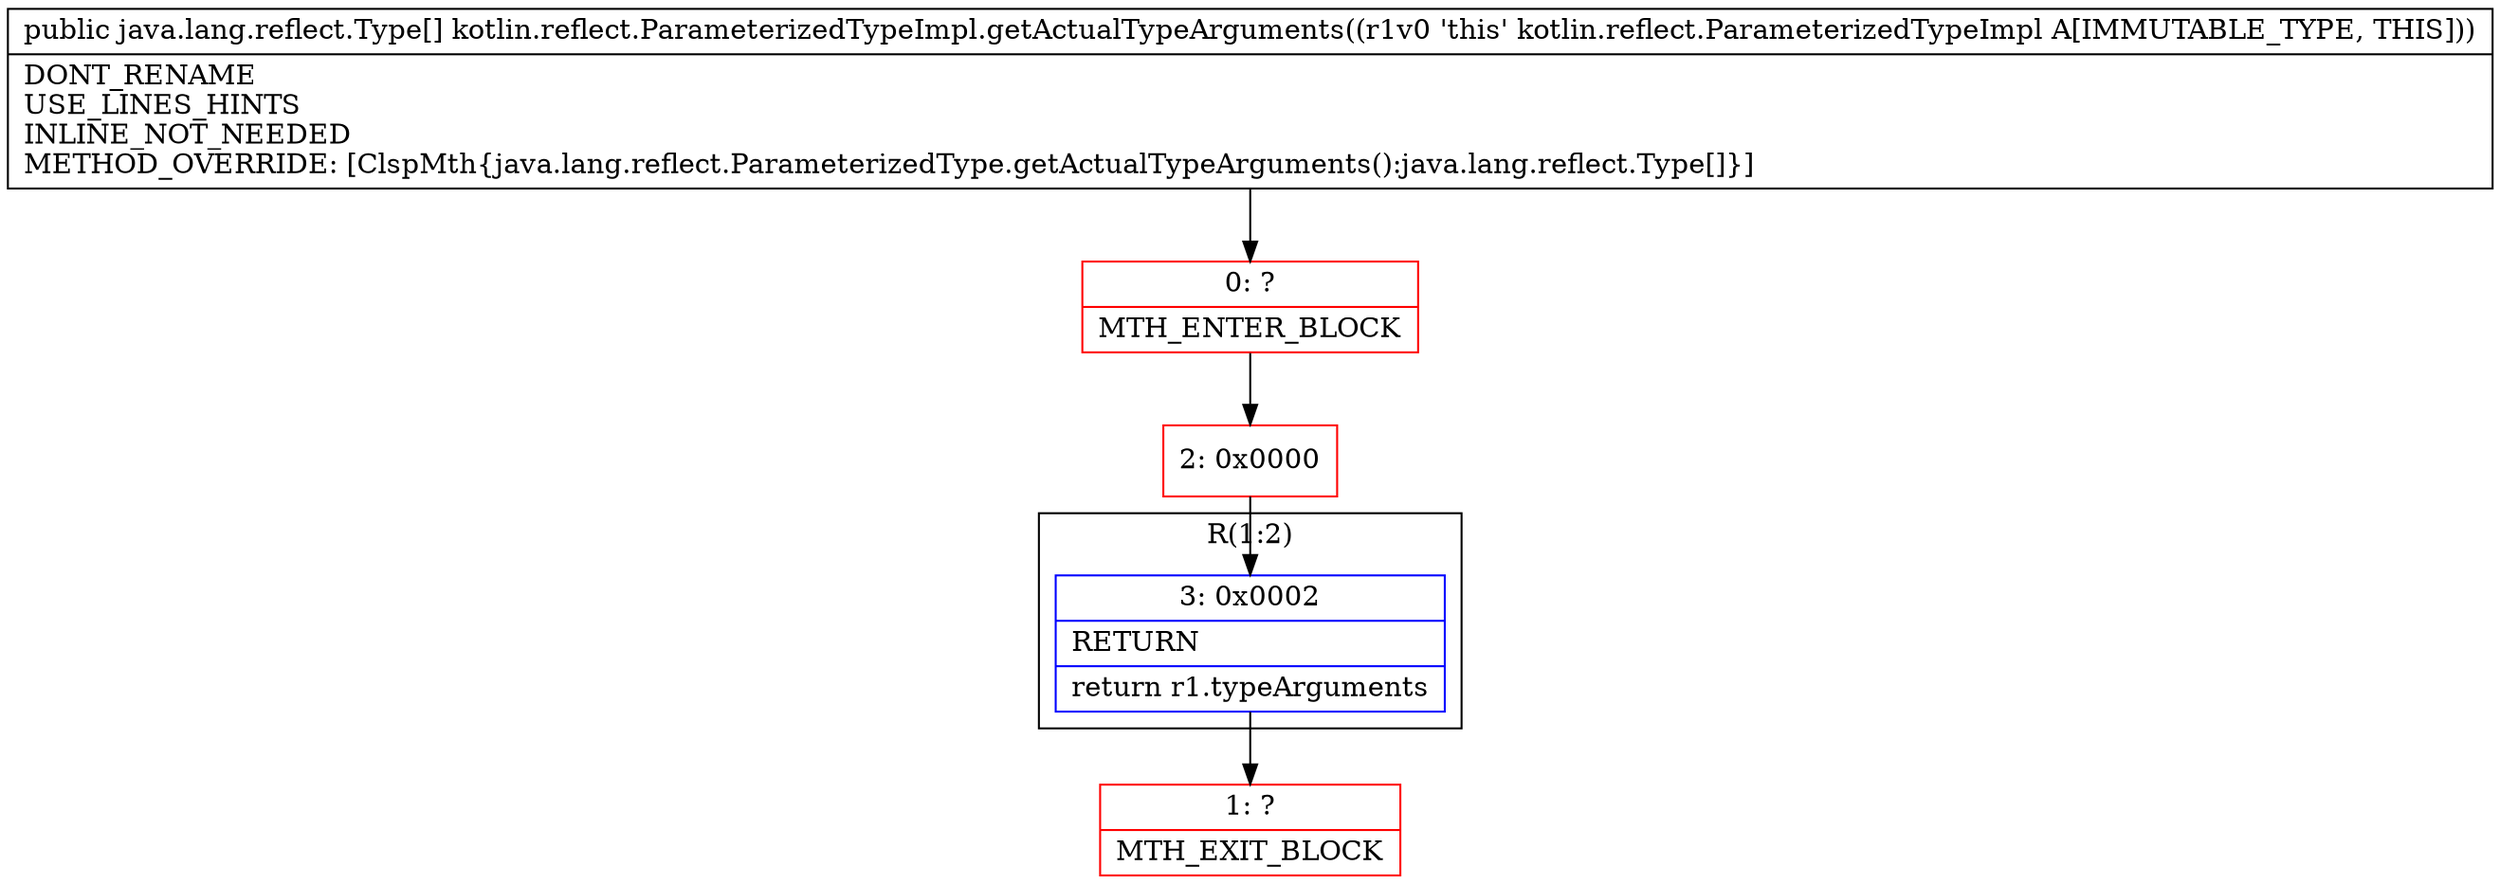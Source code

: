 digraph "CFG forkotlin.reflect.ParameterizedTypeImpl.getActualTypeArguments()[Ljava\/lang\/reflect\/Type;" {
subgraph cluster_Region_2129008464 {
label = "R(1:2)";
node [shape=record,color=blue];
Node_3 [shape=record,label="{3\:\ 0x0002|RETURN\l|return r1.typeArguments\l}"];
}
Node_0 [shape=record,color=red,label="{0\:\ ?|MTH_ENTER_BLOCK\l}"];
Node_2 [shape=record,color=red,label="{2\:\ 0x0000}"];
Node_1 [shape=record,color=red,label="{1\:\ ?|MTH_EXIT_BLOCK\l}"];
MethodNode[shape=record,label="{public java.lang.reflect.Type[] kotlin.reflect.ParameterizedTypeImpl.getActualTypeArguments((r1v0 'this' kotlin.reflect.ParameterizedTypeImpl A[IMMUTABLE_TYPE, THIS]))  | DONT_RENAME\lUSE_LINES_HINTS\lINLINE_NOT_NEEDED\lMETHOD_OVERRIDE: [ClspMth\{java.lang.reflect.ParameterizedType.getActualTypeArguments():java.lang.reflect.Type[]\}]\l}"];
MethodNode -> Node_0;Node_3 -> Node_1;
Node_0 -> Node_2;
Node_2 -> Node_3;
}

